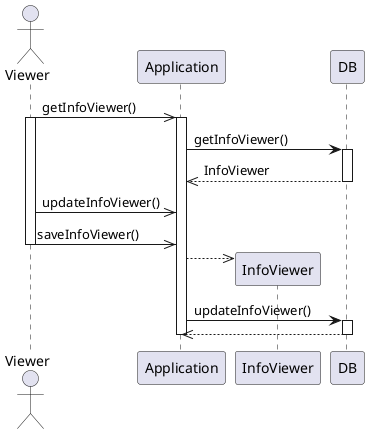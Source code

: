 @startuml

actor Viewer

Viewer ->> Application : getInfoViewer()
activate Viewer
activate Application
Application -> DB : getInfoViewer()
activate DB
Application <<-- DB : InfoViewer
deactivate DB
Viewer ->> Application : updateInfoViewer()
Viewer ->> Application : saveInfoViewer()
deactivate Viewer

create InfoViewer
Application -->> InfoViewer


database DB

Application -> DB : updateInfoViewer()
activate DB
Application <<-- DB
deactivate DB

deactivate Application

@enduml